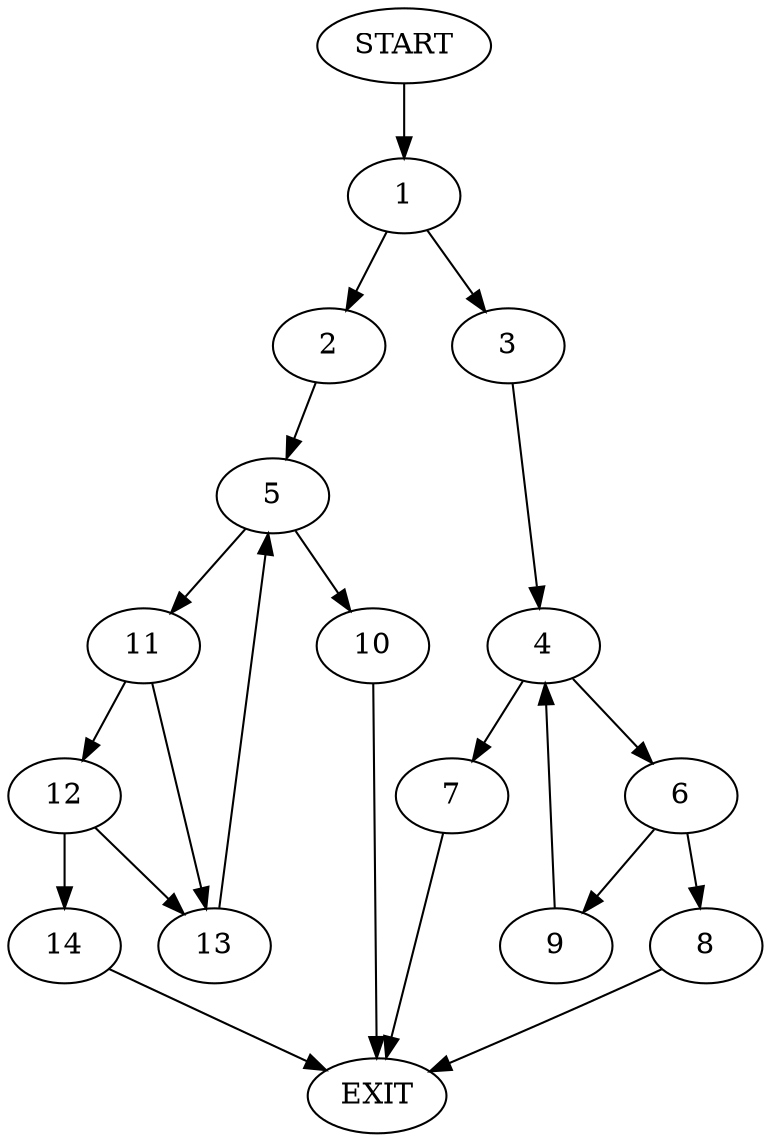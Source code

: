 digraph {
0 [label="START"]
15 [label="EXIT"]
0 -> 1
1 -> 2
1 -> 3
3 -> 4
2 -> 5
4 -> 6
4 -> 7
6 -> 8
6 -> 9
7 -> 15
8 -> 15
9 -> 4
5 -> 10
5 -> 11
10 -> 15
11 -> 12
11 -> 13
12 -> 14
12 -> 13
13 -> 5
14 -> 15
}
